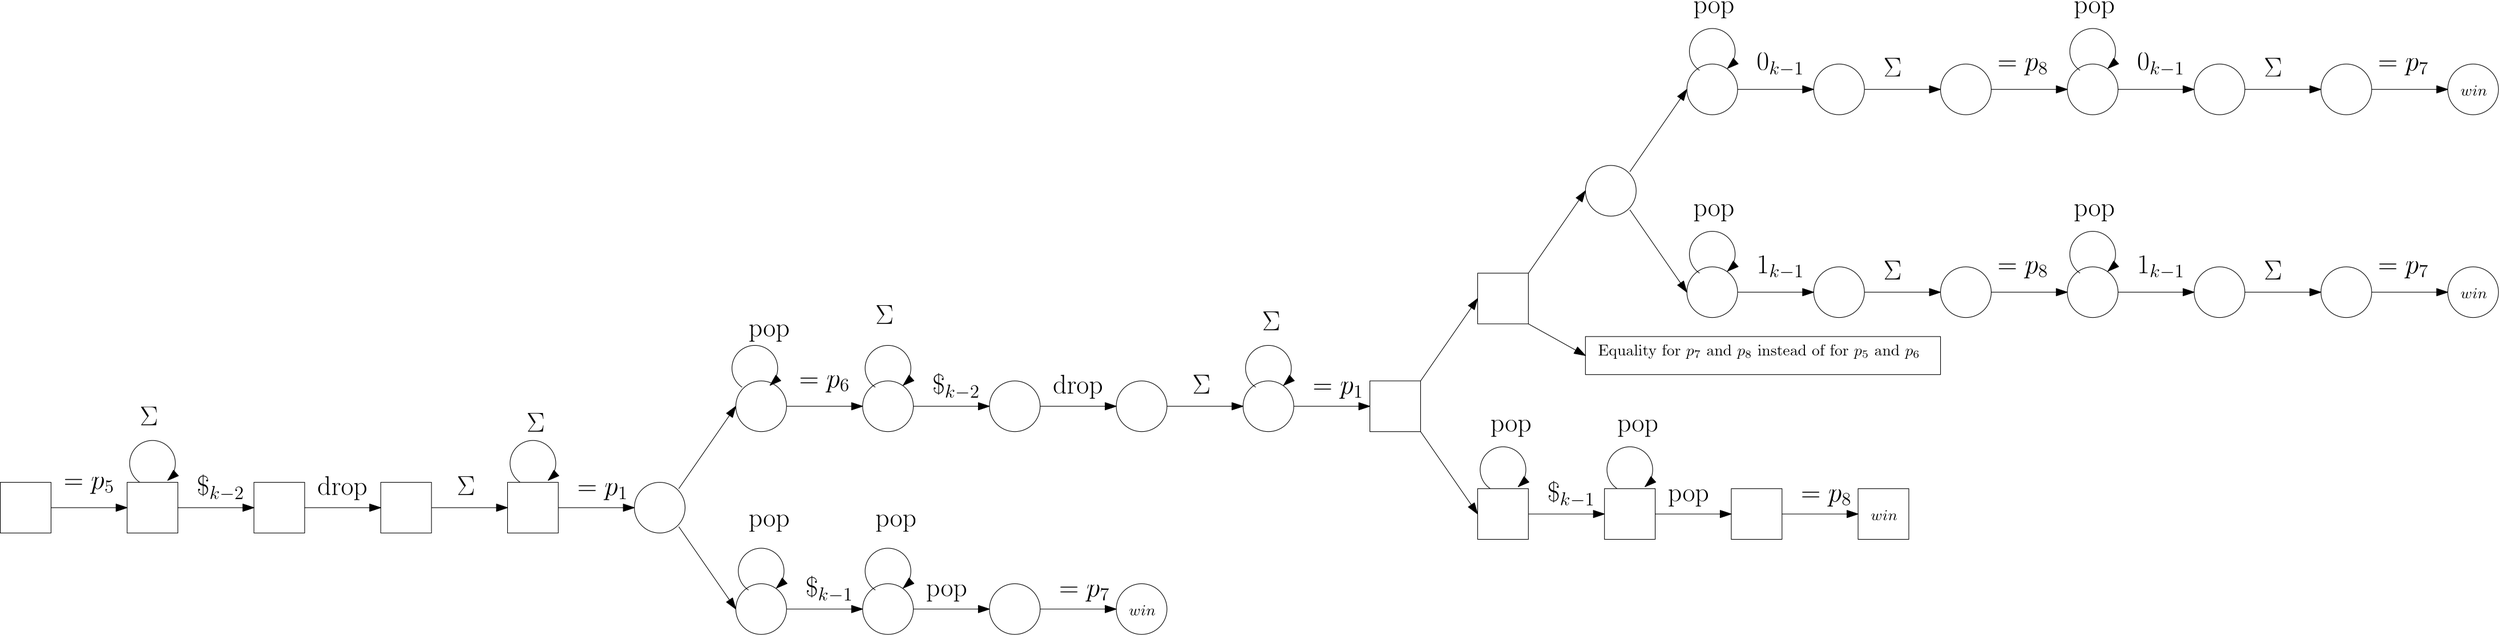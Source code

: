 <?xml version="1.0"?>
<!DOCTYPE ipe SYSTEM "ipe.dtd">
<ipe version="70218" creator="Ipe 7.2.23">
<info created="D:20220425101751" modified="D:20220427163249"/>
<ipestyle name="basic">
<symbol name="arrow/arc(spx)">
<path stroke="sym-stroke" fill="sym-stroke" pen="sym-pen">
0 0 m
-1 0.333 l
-1 -0.333 l
h
</path>
</symbol>
<symbol name="arrow/farc(spx)">
<path stroke="sym-stroke" fill="white" pen="sym-pen">
0 0 m
-1 0.333 l
-1 -0.333 l
h
</path>
</symbol>
<symbol name="arrow/ptarc(spx)">
<path stroke="sym-stroke" fill="sym-stroke" pen="sym-pen">
0 0 m
-1 0.333 l
-0.8 0 l
-1 -0.333 l
h
</path>
</symbol>
<symbol name="arrow/fptarc(spx)">
<path stroke="sym-stroke" fill="white" pen="sym-pen">
0 0 m
-1 0.333 l
-0.8 0 l
-1 -0.333 l
h
</path>
</symbol>
<symbol name="mark/circle(sx)" transformations="translations">
<path fill="sym-stroke">
0.6 0 0 0.6 0 0 e
0.4 0 0 0.4 0 0 e
</path>
</symbol>
<symbol name="mark/disk(sx)" transformations="translations">
<path fill="sym-stroke">
0.6 0 0 0.6 0 0 e
</path>
</symbol>
<symbol name="mark/fdisk(sfx)" transformations="translations">
<group>
<path fill="sym-fill">
0.5 0 0 0.5 0 0 e
</path>
<path fill="sym-stroke" fillrule="eofill">
0.6 0 0 0.6 0 0 e
0.4 0 0 0.4 0 0 e
</path>
</group>
</symbol>
<symbol name="mark/box(sx)" transformations="translations">
<path fill="sym-stroke" fillrule="eofill">
-0.6 -0.6 m
0.6 -0.6 l
0.6 0.6 l
-0.6 0.6 l
h
-0.4 -0.4 m
0.4 -0.4 l
0.4 0.4 l
-0.4 0.4 l
h
</path>
</symbol>
<symbol name="mark/square(sx)" transformations="translations">
<path fill="sym-stroke">
-0.6 -0.6 m
0.6 -0.6 l
0.6 0.6 l
-0.6 0.6 l
h
</path>
</symbol>
<symbol name="mark/fsquare(sfx)" transformations="translations">
<group>
<path fill="sym-fill">
-0.5 -0.5 m
0.5 -0.5 l
0.5 0.5 l
-0.5 0.5 l
h
</path>
<path fill="sym-stroke" fillrule="eofill">
-0.6 -0.6 m
0.6 -0.6 l
0.6 0.6 l
-0.6 0.6 l
h
-0.4 -0.4 m
0.4 -0.4 l
0.4 0.4 l
-0.4 0.4 l
h
</path>
</group>
</symbol>
<symbol name="mark/cross(sx)" transformations="translations">
<group>
<path fill="sym-stroke">
-0.43 -0.57 m
0.57 0.43 l
0.43 0.57 l
-0.57 -0.43 l
h
</path>
<path fill="sym-stroke">
-0.43 0.57 m
0.57 -0.43 l
0.43 -0.57 l
-0.57 0.43 l
h
</path>
</group>
</symbol>
<symbol name="arrow/fnormal(spx)">
<path stroke="sym-stroke" fill="white" pen="sym-pen">
0 0 m
-1 0.333 l
-1 -0.333 l
h
</path>
</symbol>
<symbol name="arrow/pointed(spx)">
<path stroke="sym-stroke" fill="sym-stroke" pen="sym-pen">
0 0 m
-1 0.333 l
-0.8 0 l
-1 -0.333 l
h
</path>
</symbol>
<symbol name="arrow/fpointed(spx)">
<path stroke="sym-stroke" fill="white" pen="sym-pen">
0 0 m
-1 0.333 l
-0.8 0 l
-1 -0.333 l
h
</path>
</symbol>
<symbol name="arrow/linear(spx)">
<path stroke="sym-stroke" pen="sym-pen">
-1 0.333 m
0 0 l
-1 -0.333 l
</path>
</symbol>
<symbol name="arrow/fdouble(spx)">
<path stroke="sym-stroke" fill="white" pen="sym-pen">
0 0 m
-1 0.333 l
-1 -0.333 l
h
-1 0 m
-2 0.333 l
-2 -0.333 l
h
</path>
</symbol>
<symbol name="arrow/double(spx)">
<path stroke="sym-stroke" fill="sym-stroke" pen="sym-pen">
0 0 m
-1 0.333 l
-1 -0.333 l
h
-1 0 m
-2 0.333 l
-2 -0.333 l
h
</path>
</symbol>
<symbol name="arrow/mid-normal(spx)">
<path stroke="sym-stroke" fill="sym-stroke" pen="sym-pen">
0.5 0 m
-0.5 0.333 l
-0.5 -0.333 l
h
</path>
</symbol>
<symbol name="arrow/mid-fnormal(spx)">
<path stroke="sym-stroke" fill="white" pen="sym-pen">
0.5 0 m
-0.5 0.333 l
-0.5 -0.333 l
h
</path>
</symbol>
<symbol name="arrow/mid-pointed(spx)">
<path stroke="sym-stroke" fill="sym-stroke" pen="sym-pen">
0.5 0 m
-0.5 0.333 l
-0.3 0 l
-0.5 -0.333 l
h
</path>
</symbol>
<symbol name="arrow/mid-fpointed(spx)">
<path stroke="sym-stroke" fill="white" pen="sym-pen">
0.5 0 m
-0.5 0.333 l
-0.3 0 l
-0.5 -0.333 l
h
</path>
</symbol>
<symbol name="arrow/mid-double(spx)">
<path stroke="sym-stroke" fill="sym-stroke" pen="sym-pen">
1 0 m
0 0.333 l
0 -0.333 l
h
0 0 m
-1 0.333 l
-1 -0.333 l
h
</path>
</symbol>
<symbol name="arrow/mid-fdouble(spx)">
<path stroke="sym-stroke" fill="white" pen="sym-pen">
1 0 m
0 0.333 l
0 -0.333 l
h
0 0 m
-1 0.333 l
-1 -0.333 l
h
</path>
</symbol>
<anglesize name="22.5 deg" value="22.5"/>
<anglesize name="30 deg" value="30"/>
<anglesize name="45 deg" value="45"/>
<anglesize name="60 deg" value="60"/>
<anglesize name="90 deg" value="90"/>
<arrowsize name="large" value="10"/>
<arrowsize name="small" value="5"/>
<arrowsize name="tiny" value="3"/>
<color name="blue" value="0 0 1"/>
<color name="brown" value="0.647 0.165 0.165"/>
<color name="darkblue" value="0 0 0.545"/>
<color name="darkcyan" value="0 0.545 0.545"/>
<color name="darkgray" value="0.663"/>
<color name="darkgreen" value="0 0.392 0"/>
<color name="darkmagenta" value="0.545 0 0.545"/>
<color name="darkorange" value="1 0.549 0"/>
<color name="darkred" value="0.545 0 0"/>
<color name="gold" value="1 0.843 0"/>
<color name="gray" value="0.745"/>
<color name="green" value="0 1 0"/>
<color name="lightblue" value="0.678 0.847 0.902"/>
<color name="lightcyan" value="0.878 1 1"/>
<color name="lightgray" value="0.827"/>
<color name="lightgreen" value="0.565 0.933 0.565"/>
<color name="lightyellow" value="1 1 0.878"/>
<color name="navy" value="0 0 0.502"/>
<color name="orange" value="1 0.647 0"/>
<color name="pink" value="1 0.753 0.796"/>
<color name="purple" value="0.627 0.125 0.941"/>
<color name="red" value="1 0 0"/>
<color name="seagreen" value="0.18 0.545 0.341"/>
<color name="turquoise" value="0.251 0.878 0.816"/>
<color name="violet" value="0.933 0.51 0.933"/>
<color name="yellow" value="1 1 0"/>
<dashstyle name="dash dot dotted" value="[4 2 1 2 1 2] 0"/>
<dashstyle name="dash dotted" value="[4 2 1 2] 0"/>
<dashstyle name="dashed" value="[4] 0"/>
<dashstyle name="dotted" value="[1 3] 0"/>
<gridsize name="10 pts (~3.5 mm)" value="10"/>
<gridsize name="14 pts (~5 mm)" value="14"/>
<gridsize name="16 pts (~6 mm)" value="16"/>
<gridsize name="20 pts (~7 mm)" value="20"/>
<gridsize name="28 pts (~10 mm)" value="28"/>
<gridsize name="32 pts (~12 mm)" value="32"/>
<gridsize name="4 pts" value="4"/>
<gridsize name="56 pts (~20 mm)" value="56"/>
<gridsize name="8 pts (~3 mm)" value="8"/>
<opacity name="10%" value="0.1"/>
<opacity name="30%" value="0.3"/>
<opacity name="50%" value="0.5"/>
<opacity name="75%" value="0.75"/>
<pen name="fat" value="1.2"/>
<pen name="heavier" value="0.8"/>
<pen name="ultrafat" value="2"/>
<symbolsize name="large" value="5"/>
<symbolsize name="small" value="2"/>
<symbolsize name="tiny" value="1.1"/>
<textsize name="Huge" value="\Huge"/>
<textsize name="LARGE" value="\LARGE"/>
<textsize name="Large" value="\Large"/>
<textsize name="footnote" value="\footnotesize"/>
<textsize name="huge" value="\huge"/>
<textsize name="large" value="\large"/>
<textsize name="small" value="\small"/>
<textsize name="tiny" value="\tiny"/>
<textstyle name="center" begin="\begin{center}" end="\end{center}"/>
<textstyle name="item" begin="\begin{itemize}\item{}" end="\end{itemize}"/>
<textstyle name="itemize" begin="\begin{itemize}" end="\end{itemize}"/>
<tiling name="falling" angle="-60" step="4" width="1"/>
<tiling name="rising" angle="30" step="4" width="1"/>
</ipestyle>
<page>
<layer name="alpha"/>
<view layers="alpha" active="alpha"/>
<path layer="alpha" stroke="black">
64 784 m
64 752 l
96 752 l
96 784 l
h
</path>
<path stroke="black" arrow="normal/normal">
96 768 m
144 768 l
</path>
<path matrix="1 0 0 1 80 0" stroke="black" arrow="normal/normal">
256 768 m
304 768 l
</path>
<path matrix="1 0 0 1 160 0" stroke="black">
64 784 m
64 752 l
96 752 l
96 784 l
h
</path>
<path matrix="1 0 0 1 80 0" stroke="black" arrow="normal/normal">
96 768 m
144 768 l
</path>
<path matrix="1 0 0 1 160 0" stroke="black" arrow="normal/normal">
96 768 m
144 768 l
</path>
<path matrix="1 0 0 1 920 200" stroke="black">
16 0 0 16 304 832 e
</path>
<path matrix="1 0 0 1 96 -64" stroke="black">
16 0 0 16 384 832 e
</path>
<text matrix="1 0 0 1 16 -64" transformations="translations" pos="248 840" stroke="black" type="label" width="31.581" height="11.954" depth="3.35" valign="baseline" size="LARGE">drop</text>
<text matrix="1 0 0 1 -92 140" transformations="translations" pos="280 636" stroke="black" type="label" width="30.034" height="12.895" depth="3.58" valign="baseline" size="LARGE" style="math">\$_{k-2}</text>
<path matrix="1 0 0 1 984 264" stroke="black" arrow="normal/normal">
152 780 m
14.4222 0 0 -14.4222 160 792 169.582 781.221 a
</path>
<path matrix="1 0 0 1 -144 64" stroke="black">
448 720 m
448 688 l
480 688 l
480 720 l
h
</path>
<path matrix="1 0 0 1 80 0" stroke="black">
64 784 m
64 752 l
96 752 l
96 784 l
h
</path>
<path matrix="1 0 0 1 0 4" stroke="black" arrow="normal/normal">
152 780 m
14.4222 0 0 -14.4222 160 792 169.582 781.221 a
</path>
<text matrix="1 0 0 1 -96 144" transformations="translations" pos="248 676" stroke="black" type="label" width="11.493" height="11.761" depth="0" valign="baseline" size="LARGE" style="math">\Sigma</text>
<path matrix="1 0 0 1 872 504" stroke="black">
16 0 0 16 432 528 e
</path>
<path matrix="1 0 0 1 48 240" stroke="black" arrow="normal/normal">
444 516 m
480 464 l
</path>
<path matrix="1 0 0 1 48 240" stroke="black" arrow="normal/normal">
444 540 m
480 592 l
</path>
<path matrix="1 0 0 1 516 308" stroke="black" arrow="normal/normal">
444 540 m
480 592 l
</path>
<path matrix="1 0 0 1 436 12" stroke="black" arrow="normal/normal">
524 804 m
560 752 l
</path>
<path matrix="1 0 0 1 240 4" stroke="black" arrow="normal/normal">
152 780 m
14.4222 0 0 -14.4222 160 792 169.582 781.221 a
</path>
<text matrix="1 0 0 1 120 -40" transformations="translations" pos="232 816" stroke="black" type="label" width="11.493" height="11.761" depth="0" valign="baseline" size="LARGE" style="math">\Sigma</text>
<text matrix="1 0 0 1 368 76" transformations="translations" pos="408 624" stroke="black" type="label" width="16.813" height="6.571" depth="0" valign="baseline" style="math">win</text>
<text matrix="1 0 0 1 164 0" transformations="translations" pos="232 816" stroke="black" type="label" width="11.493" height="11.761" depth="0" valign="baseline" size="LARGE" style="math">\Sigma</text>
<path matrix="1 0 0 1 320 0" stroke="black" arrow="normal/normal">
96 768 m
144 768 l
</path>
<path matrix="1 0 0 1 320 0" stroke="black">
64 784 m
64 752 l
96 752 l
96 784 l
h
</path>
<path matrix="1 0 0 1 160 0" stroke="black">
16 0 0 16 384 832 e
</path>
<path matrix="1 0 0 1 400 -128" stroke="black">
16 0 0 16 384 832 e
</path>
<text matrix="1 0 0 1 96 256" transformations="translations" pos="8 524" stroke="black" type="label" width="31.986" height="7.41" depth="3.35" valign="baseline" size="LARGE" style="math">= p_5</text>
<text matrix="1 0 0 1 96 256" transformations="translations" pos="332 520" stroke="black" type="label" width="31.986" height="7.41" depth="3.35" valign="baseline" size="LARGE" style="math">= p_1</text>
<path matrix="1 0 0 1 464 64" stroke="black" arrow="normal/normal">
96 768 m
144 768 l
</path>
<path matrix="1 0 0 1 544 64" stroke="black" arrow="normal/normal">
256 768 m
304 768 l
</path>
<path matrix="1 0 0 1 544 64" stroke="black" arrow="normal/normal">
96 768 m
144 768 l
</path>
<path matrix="1 0 0 1 624 64" stroke="black" arrow="normal/normal">
96 768 m
144 768 l
</path>
<text matrix="1 0 0 1 480 0" transformations="translations" pos="248 840" stroke="black" type="label" width="31.581" height="11.954" depth="3.35" valign="baseline" size="LARGE">drop</text>
<text matrix="1 0 0 1 372 204" transformations="translations" pos="280 636" stroke="black" type="label" width="30.034" height="12.895" depth="3.58" valign="baseline" size="LARGE" style="math">\$_{k-2}</text>
<path matrix="1 0 0 1 464 64" stroke="black" arrow="normal/normal">
152 780 m
14.4222 0 0 -14.4222 160 792 169.582 781.221 a
</path>
<text matrix="1 0 0 1 368 208" transformations="translations" pos="248 676" stroke="black" type="label" width="11.493" height="11.761" depth="0" valign="baseline" size="LARGE" style="math">\Sigma</text>
<path matrix="1 0 0 1 704 64" stroke="black" arrow="normal/normal">
152 780 m
14.4222 0 0 -14.4222 160 792 169.582 781.221 a
</path>
<text matrix="1 0 0 1 584 24" transformations="translations" pos="232 816" stroke="black" type="label" width="11.493" height="11.761" depth="0" valign="baseline" size="LARGE" style="math">\Sigma</text>
<text matrix="1 0 0 1 628 64" transformations="translations" pos="232 816" stroke="black" type="label" width="11.493" height="11.761" depth="0" valign="baseline" size="LARGE" style="math">\Sigma</text>
<path matrix="1 0 0 1 784 64" stroke="black" arrow="normal/normal">
96 768 m
144 768 l
</path>
<text matrix="1 0 0 1 560 320" transformations="translations" pos="8 524" stroke="black" type="label" width="31.986" height="7.41" depth="3.35" valign="baseline" size="LARGE" style="math">= p_6</text>
<text matrix="1 0 0 1 560 320" transformations="translations" pos="332 520" stroke="black" type="label" width="31.986" height="7.41" depth="3.35" valign="baseline" size="LARGE" style="math">= p_1</text>
<path matrix="1 0 0 1 672 288" stroke="black">
256 560 m
256 528 l
288 528 l
288 560 l
h
</path>
<path matrix="1 0 0 1 240 0" stroke="black">
16 0 0 16 384 832 e
</path>
<path matrix="1 0 0 1 320 0" stroke="black">
16 0 0 16 384 832 e
</path>
<path matrix="1 0 0 1 400 0" stroke="black">
16 0 0 16 384 832 e
</path>
<path matrix="1 0 0 1 480 0" stroke="black">
16 0 0 16 384 832 e
</path>
<path matrix="1 0 0 1 464 -64" stroke="black" arrow="normal/normal">
96 768 m
144 768 l
</path>
<path matrix="1 0 0 1 544 -64" stroke="black" arrow="normal/normal">
96 768 m
144 768 l
</path>
<text matrix="1 0 0 1 400 -128" transformations="translations" pos="248 840" stroke="black" type="label" width="25.934" height="7.41" depth="3.35" valign="baseline" size="LARGE">pop</text>
<text matrix="1 0 0 1 292 76" transformations="translations" pos="280 636" stroke="black" type="label" width="30.034" height="12.895" depth="3.58" valign="baseline" size="LARGE" style="math">\$_{k-1}</text>
<path matrix="1 0 0 1 384 -64" stroke="black" arrow="normal/normal">
152 780 m
14.4222 0 0 -14.4222 160 792 169.582 781.221 a
</path>
<text matrix="1 0 0 1 288 80" transformations="translations" pos="248 676" stroke="black" type="label" width="25.934" height="7.41" depth="3.35" valign="baseline" size="LARGE">pop</text>
<path matrix="1 0 0 1 160 -128" stroke="black">
16 0 0 16 384 832 e
</path>
<path matrix="1 0 0 1 240 -128" stroke="black">
16 0 0 16 384 832 e
</path>
<path matrix="1 0 0 1 320 -128" stroke="black">
16 0 0 16 384 832 e
</path>
<path matrix="1 0 0 1 464 -64" stroke="black" arrow="normal/normal">
152 780 m
14.4222 0 0 -14.4222 160 792 169.582 781.221 a
</path>
<text matrix="1 0 0 1 368 80" transformations="translations" pos="248 676" stroke="black" type="label" width="25.934" height="7.41" depth="3.35" valign="baseline" size="LARGE">pop</text>
<path matrix="1 0 0 1 624 -64" stroke="black" arrow="normal/normal">
96 768 m
144 768 l
</path>
<text matrix="1 0 0 1 400 192" transformations="translations" pos="332 520" stroke="black" type="label" width="31.986" height="7.41" depth="3.35" valign="baseline" size="LARGE" style="math">= p_7</text>
<text matrix="1 0 0 1 836 136" transformations="translations" pos="408 624" stroke="black" type="label" width="16.813" height="6.571" depth="0" valign="baseline" style="math">win</text>
<path matrix="1 0 0 1 932 -4" stroke="black" arrow="normal/normal">
96 768 m
144 768 l
</path>
<path matrix="1 0 0 1 1012 -4" stroke="black" arrow="normal/normal">
96 768 m
144 768 l
</path>
<text matrix="1 0 0 1 868 -68" transformations="translations" pos="248 840" stroke="black" type="label" width="25.934" height="7.41" depth="3.35" valign="baseline" size="LARGE">pop</text>
<text matrix="1 0 0 1 760 136" transformations="translations" pos="280 636" stroke="black" type="label" width="30.034" height="12.895" depth="3.58" valign="baseline" size="LARGE" style="math">\$_{k-1}</text>
<path matrix="1 0 0 1 852 0" stroke="black" arrow="normal/normal">
152 780 m
14.4222 0 0 -14.4222 160 792 169.582 781.221 a
</path>
<text matrix="1 0 0 1 756 140" transformations="translations" pos="248 676" stroke="black" type="label" width="25.934" height="7.41" depth="3.35" valign="baseline" size="LARGE">pop</text>
<path matrix="1 0 0 1 932 0" stroke="black" arrow="normal/normal">
152 780 m
14.4222 0 0 -14.4222 160 792 169.582 781.221 a
</path>
<text matrix="1 0 0 1 836 140" transformations="translations" pos="248 676" stroke="black" type="label" width="25.934" height="7.41" depth="3.35" valign="baseline" size="LARGE">pop</text>
<path matrix="1 0 0 1 1092 -4" stroke="black" arrow="normal/normal">
96 768 m
144 768 l
</path>
<text matrix="1 0 0 1 868 252" transformations="translations" pos="332 520" stroke="black" type="label" width="31.986" height="7.41" depth="3.35" valign="baseline" size="LARGE" style="math">= p_8</text>
<path matrix="1 0 0 1 932 -4" stroke="black">
64 784 m
64 752 l
96 752 l
96 784 l
h
</path>
<path matrix="1 0 0 1 1012 -4" stroke="black">
64 784 m
64 752 l
96 752 l
96 784 l
h
</path>
<path matrix="1 0 0 1 1092 -4" stroke="black">
64 784 m
64 752 l
96 752 l
96 784 l
h
</path>
<path matrix="1 0 0 1 1172 -4" stroke="black">
64 784 m
64 752 l
96 752 l
96 784 l
h
</path>
<path matrix="1 0 0 1 740 356" stroke="black">
256 560 m
256 528 l
288 528 l
288 560 l
h
</path>
<path stroke="black" arrow="normal/normal">
1028 884 m
1064 864 l
</path>
<text transformations="translations" pos="1072 864" stroke="black" type="label" width="203.114" height="6.926" depth="1.93" valign="baseline">Equality for $p_7$ and $p_8$ instead of for $p_5$ and $p_6$</text>
<path stroke="black">
1064 876 m
1064 852 l
1288 852 l
1288 876 l
h
</path>
<path matrix="1 0 0 1 696 136" stroke="black">
16 0 0 16 384 832 e
</path>
<path matrix="1 0 0 1 648 440" stroke="black" arrow="normal/normal">
444 516 m
480 464 l
</path>
<path matrix="1 0 0 1 648 440" stroke="black" arrow="normal/normal">
444 540 m
480 592 l
</path>
<path matrix="1 0 0 1 760 200" stroke="black">
16 0 0 16 384 832 e
</path>
<path matrix="1 0 0 1 1064 264" stroke="black" arrow="normal/normal">
96 768 m
144 768 l
</path>
<text matrix="1 0 0 1 992 524" transformations="translations" pos="332 520" stroke="black" type="label" width="31.986" height="7.41" depth="3.35" valign="baseline" size="LARGE" style="math">= p_8</text>
<path matrix="1 0 0 1 380 64" stroke="black" arrow="normal/normal">
152 780 m
14.4222 0 0 -14.4222 160 792 169.582 781.221 a
</path>
<text matrix="1 0 0 1 884 404" transformations="translations" pos="248 676" stroke="black" type="label" width="25.934" height="7.41" depth="3.35" valign="baseline" size="LARGE">pop</text>
<text matrix="1 0 0 1 304 60" transformations="translations" pos="232 816" stroke="black" type="label" width="25.934" height="7.41" depth="3.35" valign="baseline" size="LARGE">pop</text>
<path matrix="1 0 0 1 1144 264" stroke="black" arrow="normal/normal">
96 768 m
144 768 l
</path>
<path matrix="1 0 0 1 1224 264" stroke="black" arrow="normal/normal">
96 768 m
144 768 l
</path>
<text matrix="1 0 0 1 1020 224" transformations="translations" pos="232 816" stroke="black" type="label" width="11.493" height="11.761" depth="0" valign="baseline" size="LARGE" style="math">\Sigma</text>
<text matrix="1 0 0 1 924 368" transformations="translations" pos="248 676" stroke="black" type="label" width="30.034" height="11.096" depth="3.58" valign="baseline" size="LARGE" style="math">0_{k-1}</text>
<path matrix="1 0 0 1 1160 200" stroke="black">
16 0 0 16 304 832 e
</path>
<path matrix="1 0 0 1 1224 264" stroke="black" arrow="normal/normal">
152 780 m
14.4222 0 0 -14.4222 160 792 169.582 781.221 a
</path>
<path matrix="1 0 0 1 1112 504" stroke="black">
16 0 0 16 432 528 e
</path>
<path matrix="1 0 0 1 1000 200" stroke="black">
16 0 0 16 384 832 e
</path>
<path matrix="1 0 0 1 1304 264" stroke="black" arrow="normal/normal">
96 768 m
144 768 l
</path>
<text matrix="1 0 0 1 1232 524" transformations="translations" pos="332 520" stroke="black" type="label" width="31.986" height="7.41" depth="3.35" valign="baseline" size="LARGE" style="math">= p_7</text>
<text matrix="1 0 0 1 1124 404" transformations="translations" pos="248 676" stroke="black" type="label" width="25.934" height="7.41" depth="3.35" valign="baseline" size="LARGE">pop</text>
<path matrix="1 0 0 1 1320 200" stroke="black">
16 0 0 16 304 832 e
</path>
<path matrix="1 0 0 1 1384 264" stroke="black" arrow="normal/normal">
96 768 m
144 768 l
</path>
<path matrix="1 0 0 1 1464 264" stroke="black" arrow="normal/normal">
96 768 m
144 768 l
</path>
<text matrix="1 0 0 1 1260 224" transformations="translations" pos="232 816" stroke="black" type="label" width="11.493" height="11.761" depth="0" valign="baseline" size="LARGE" style="math">\Sigma</text>
<text matrix="1 0 0 1 1164 368" transformations="translations" pos="248 676" stroke="black" type="label" width="30.034" height="11.096" depth="3.58" valign="baseline" size="LARGE" style="math">0_{k-1}</text>
<path matrix="1 0 0 1 920 72" stroke="black">
16 0 0 16 304 832 e
</path>
<path matrix="1 0 0 1 984 136" stroke="black" arrow="normal/normal">
152 780 m
14.4222 0 0 -14.4222 160 792 169.582 781.221 a
</path>
<path matrix="1 0 0 1 872 376" stroke="black">
16 0 0 16 432 528 e
</path>
<path matrix="1 0 0 1 760 72" stroke="black">
16 0 0 16 384 832 e
</path>
<path matrix="1 0 0 1 1064 136" stroke="black" arrow="normal/normal">
96 768 m
144 768 l
</path>
<text matrix="1 0 0 1 992 396" transformations="translations" pos="332 520" stroke="black" type="label" width="31.986" height="7.41" depth="3.35" valign="baseline" size="LARGE" style="math">= p_8</text>
<text matrix="1 0 0 1 884 276" transformations="translations" pos="248 676" stroke="black" type="label" width="25.934" height="7.41" depth="3.35" valign="baseline" size="LARGE">pop</text>
<path matrix="1 0 0 1 1144 136" stroke="black" arrow="normal/normal">
96 768 m
144 768 l
</path>
<path matrix="1 0 0 1 1224 136" stroke="black" arrow="normal/normal">
96 768 m
144 768 l
</path>
<text matrix="1 0 0 1 1020 96" transformations="translations" pos="232 816" stroke="black" type="label" width="11.493" height="11.761" depth="0" valign="baseline" size="LARGE" style="math">\Sigma</text>
<text matrix="1 0 0 1 924 240" transformations="translations" pos="248 676" stroke="black" type="label" width="30.034" height="11.096" depth="3.58" valign="baseline" size="LARGE" style="math">1_{k-1}</text>
<path matrix="1 0 0 1 1160 72" stroke="black">
16 0 0 16 304 832 e
</path>
<path matrix="1 0 0 1 1224 136" stroke="black" arrow="normal/normal">
152 780 m
14.4222 0 0 -14.4222 160 792 169.582 781.221 a
</path>
<path matrix="1 0 0 1 1112 376" stroke="black">
16 0 0 16 432 528 e
</path>
<path matrix="1 0 0 1 1000 72" stroke="black">
16 0 0 16 384 832 e
</path>
<path matrix="1 0 0 1 1304 136" stroke="black" arrow="normal/normal">
96 768 m
144 768 l
</path>
<text matrix="1 0 0 1 1232 396" transformations="translations" pos="332 520" stroke="black" type="label" width="31.986" height="7.41" depth="3.35" valign="baseline" size="LARGE" style="math">= p_7</text>
<text matrix="1 0 0 1 1124 276" transformations="translations" pos="248 676" stroke="black" type="label" width="25.934" height="7.41" depth="3.35" valign="baseline" size="LARGE">pop</text>
<path matrix="1 0 0 1 1320 72" stroke="black">
16 0 0 16 304 832 e
</path>
<path matrix="1 0 0 1 1384 136" stroke="black" arrow="normal/normal">
96 768 m
144 768 l
</path>
<path matrix="1 0 0 1 1464 136" stroke="black" arrow="normal/normal">
96 768 m
144 768 l
</path>
<text matrix="1 0 0 1 1260 96" transformations="translations" pos="232 816" stroke="black" type="label" width="11.493" height="11.761" depth="0" valign="baseline" size="LARGE" style="math">\Sigma</text>
<text matrix="1 0 0 1 1164 240" transformations="translations" pos="248 676" stroke="black" type="label" width="30.034" height="11.096" depth="3.58" valign="baseline" size="LARGE" style="math">1_{k-1}</text>
<text matrix="1 0 0 1 1208 404" transformations="translations" pos="408 624" stroke="black" type="label" width="16.813" height="6.571" depth="0" valign="baseline" style="math">win</text>
<text matrix="1 0 0 1 1208 276" transformations="translations" pos="408 624" stroke="black" type="label" width="16.813" height="6.571" depth="0" valign="baseline" style="math">win</text>
<path matrix="1 0 0 1 584 376" stroke="black" arrow="normal/normal">
444 540 m
480 592 l
</path>
</page>
</ipe>

